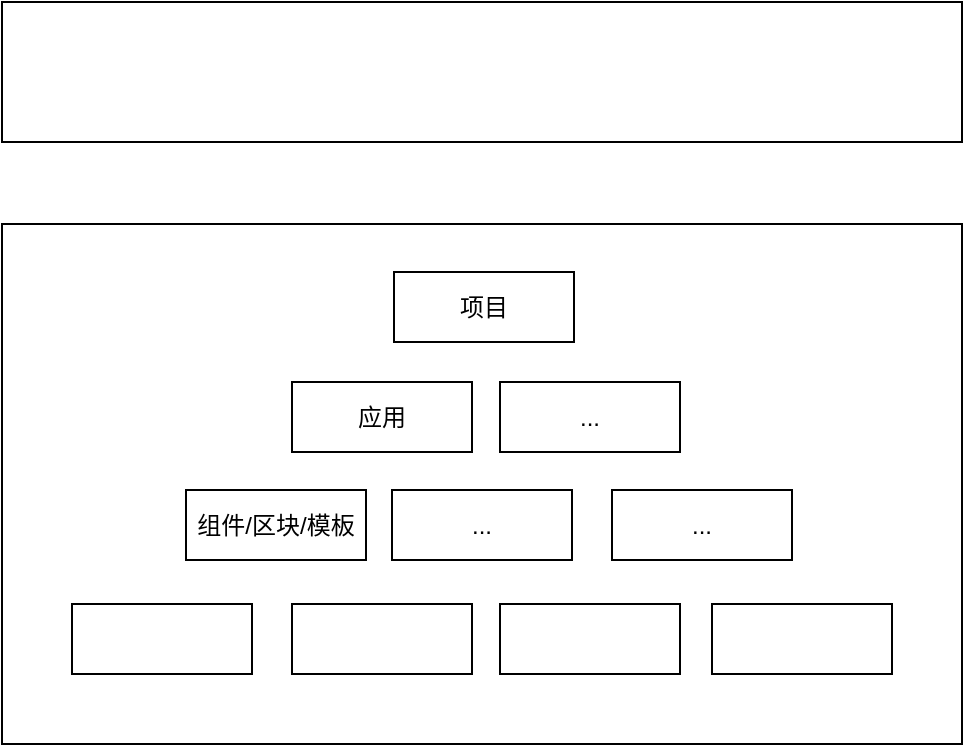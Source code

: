 <mxfile version="24.2.0" type="github">
  <diagram name="第 1 页" id="zDo1qu29ASSPt817Pfob">
    <mxGraphModel dx="1434" dy="780" grid="1" gridSize="10" guides="1" tooltips="1" connect="1" arrows="1" fold="1" page="1" pageScale="1" pageWidth="827" pageHeight="1169" math="0" shadow="0">
      <root>
        <mxCell id="0" />
        <mxCell id="1" parent="0" />
        <mxCell id="lcO9C_Fh3bmA2Uq3fPDU-2" value="" style="rounded=0;whiteSpace=wrap;html=1;" vertex="1" parent="1">
          <mxGeometry x="160" y="250" width="480" height="70" as="geometry" />
        </mxCell>
        <mxCell id="lcO9C_Fh3bmA2Uq3fPDU-3" value="" style="rounded=0;whiteSpace=wrap;html=1;" vertex="1" parent="1">
          <mxGeometry x="160" y="361" width="480" height="260" as="geometry" />
        </mxCell>
        <mxCell id="lcO9C_Fh3bmA2Uq3fPDU-6" value="" style="rounded=0;whiteSpace=wrap;html=1;" vertex="1" parent="1">
          <mxGeometry x="195" y="551" width="90" height="35" as="geometry" />
        </mxCell>
        <mxCell id="lcO9C_Fh3bmA2Uq3fPDU-7" value="" style="rounded=0;whiteSpace=wrap;html=1;" vertex="1" parent="1">
          <mxGeometry x="305" y="551" width="90" height="35" as="geometry" />
        </mxCell>
        <mxCell id="lcO9C_Fh3bmA2Uq3fPDU-8" value="" style="rounded=0;whiteSpace=wrap;html=1;" vertex="1" parent="1">
          <mxGeometry x="409" y="551" width="90" height="35" as="geometry" />
        </mxCell>
        <mxCell id="lcO9C_Fh3bmA2Uq3fPDU-9" value="" style="rounded=0;whiteSpace=wrap;html=1;" vertex="1" parent="1">
          <mxGeometry x="515" y="551" width="90" height="35" as="geometry" />
        </mxCell>
        <mxCell id="lcO9C_Fh3bmA2Uq3fPDU-10" value="组件/区块/模板" style="rounded=0;whiteSpace=wrap;html=1;" vertex="1" parent="1">
          <mxGeometry x="252" y="494" width="90" height="35" as="geometry" />
        </mxCell>
        <mxCell id="lcO9C_Fh3bmA2Uq3fPDU-11" value="..." style="rounded=0;whiteSpace=wrap;html=1;" vertex="1" parent="1">
          <mxGeometry x="355" y="494" width="90" height="35" as="geometry" />
        </mxCell>
        <mxCell id="lcO9C_Fh3bmA2Uq3fPDU-12" value="..." style="rounded=0;whiteSpace=wrap;html=1;" vertex="1" parent="1">
          <mxGeometry x="465" y="494" width="90" height="35" as="geometry" />
        </mxCell>
        <mxCell id="lcO9C_Fh3bmA2Uq3fPDU-13" value="应用" style="rounded=0;whiteSpace=wrap;html=1;" vertex="1" parent="1">
          <mxGeometry x="305" y="440" width="90" height="35" as="geometry" />
        </mxCell>
        <mxCell id="lcO9C_Fh3bmA2Uq3fPDU-14" value="..." style="rounded=0;whiteSpace=wrap;html=1;" vertex="1" parent="1">
          <mxGeometry x="409" y="440" width="90" height="35" as="geometry" />
        </mxCell>
        <mxCell id="lcO9C_Fh3bmA2Uq3fPDU-15" value="项目" style="rounded=0;whiteSpace=wrap;html=1;" vertex="1" parent="1">
          <mxGeometry x="356" y="385" width="90" height="35" as="geometry" />
        </mxCell>
      </root>
    </mxGraphModel>
  </diagram>
</mxfile>
